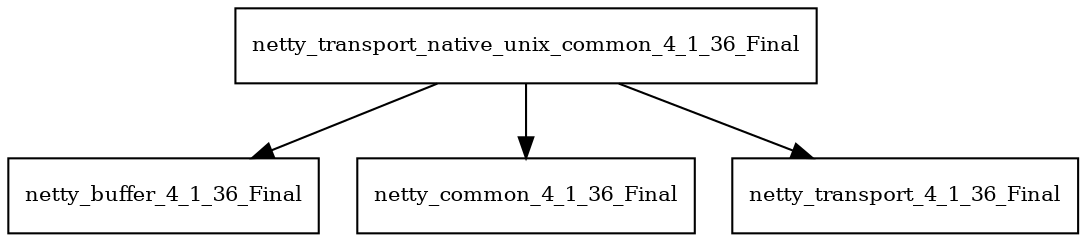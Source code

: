 digraph netty_transport_native_unix_common_4_1_36_Final_dependencies {
  node [shape = box, fontsize=10.0];
  netty_transport_native_unix_common_4_1_36_Final -> netty_buffer_4_1_36_Final;
  netty_transport_native_unix_common_4_1_36_Final -> netty_common_4_1_36_Final;
  netty_transport_native_unix_common_4_1_36_Final -> netty_transport_4_1_36_Final;
}
